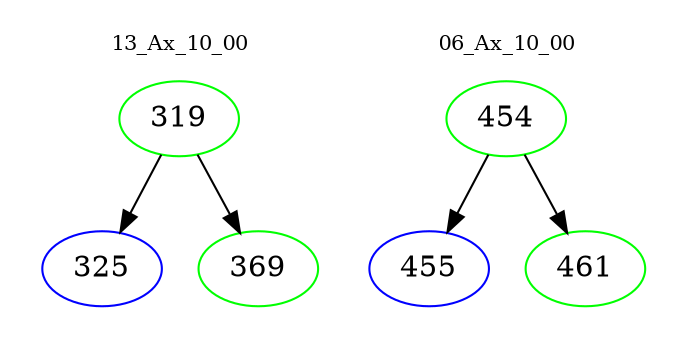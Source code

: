 digraph{
subgraph cluster_0 {
color = white
label = "13_Ax_10_00";
fontsize=10;
T0_319 [label="319", color="green"]
T0_319 -> T0_325 [color="black"]
T0_325 [label="325", color="blue"]
T0_319 -> T0_369 [color="black"]
T0_369 [label="369", color="green"]
}
subgraph cluster_1 {
color = white
label = "06_Ax_10_00";
fontsize=10;
T1_454 [label="454", color="green"]
T1_454 -> T1_455 [color="black"]
T1_455 [label="455", color="blue"]
T1_454 -> T1_461 [color="black"]
T1_461 [label="461", color="green"]
}
}
